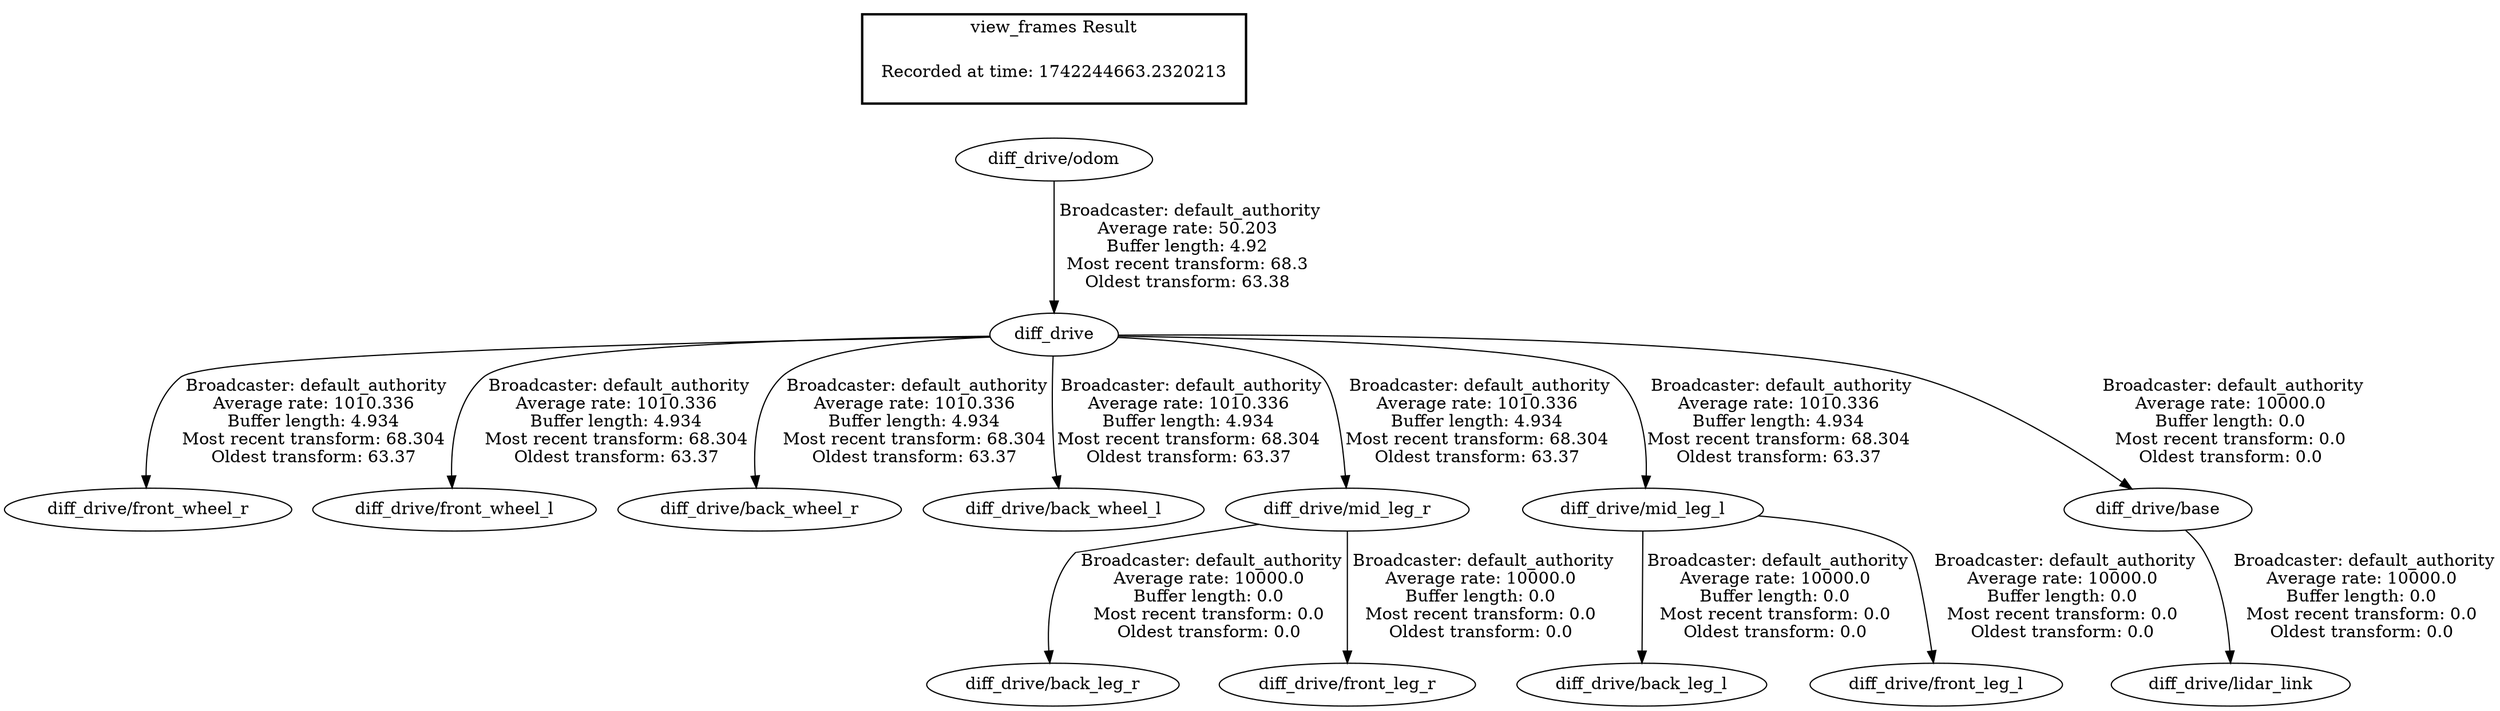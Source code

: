 digraph G {
"diff_drive" -> "diff_drive/front_wheel_r"[label=" Broadcaster: default_authority\nAverage rate: 1010.336\nBuffer length: 4.934\nMost recent transform: 68.304\nOldest transform: 63.37\n"];
"diff_drive/odom" -> "diff_drive"[label=" Broadcaster: default_authority\nAverage rate: 50.203\nBuffer length: 4.92\nMost recent transform: 68.3\nOldest transform: 63.38\n"];
"diff_drive" -> "diff_drive/front_wheel_l"[label=" Broadcaster: default_authority\nAverage rate: 1010.336\nBuffer length: 4.934\nMost recent transform: 68.304\nOldest transform: 63.37\n"];
"diff_drive" -> "diff_drive/back_wheel_r"[label=" Broadcaster: default_authority\nAverage rate: 1010.336\nBuffer length: 4.934\nMost recent transform: 68.304\nOldest transform: 63.37\n"];
"diff_drive" -> "diff_drive/back_wheel_l"[label=" Broadcaster: default_authority\nAverage rate: 1010.336\nBuffer length: 4.934\nMost recent transform: 68.304\nOldest transform: 63.37\n"];
"diff_drive" -> "diff_drive/mid_leg_r"[label=" Broadcaster: default_authority\nAverage rate: 1010.336\nBuffer length: 4.934\nMost recent transform: 68.304\nOldest transform: 63.37\n"];
"diff_drive" -> "diff_drive/mid_leg_l"[label=" Broadcaster: default_authority\nAverage rate: 1010.336\nBuffer length: 4.934\nMost recent transform: 68.304\nOldest transform: 63.37\n"];
"diff_drive" -> "diff_drive/base"[label=" Broadcaster: default_authority\nAverage rate: 10000.0\nBuffer length: 0.0\nMost recent transform: 0.0\nOldest transform: 0.0\n"];
"diff_drive/base" -> "diff_drive/lidar_link"[label=" Broadcaster: default_authority\nAverage rate: 10000.0\nBuffer length: 0.0\nMost recent transform: 0.0\nOldest transform: 0.0\n"];
"diff_drive/mid_leg_l" -> "diff_drive/back_leg_l"[label=" Broadcaster: default_authority\nAverage rate: 10000.0\nBuffer length: 0.0\nMost recent transform: 0.0\nOldest transform: 0.0\n"];
"diff_drive/mid_leg_r" -> "diff_drive/back_leg_r"[label=" Broadcaster: default_authority\nAverage rate: 10000.0\nBuffer length: 0.0\nMost recent transform: 0.0\nOldest transform: 0.0\n"];
"diff_drive/mid_leg_l" -> "diff_drive/front_leg_l"[label=" Broadcaster: default_authority\nAverage rate: 10000.0\nBuffer length: 0.0\nMost recent transform: 0.0\nOldest transform: 0.0\n"];
"diff_drive/mid_leg_r" -> "diff_drive/front_leg_r"[label=" Broadcaster: default_authority\nAverage rate: 10000.0\nBuffer length: 0.0\nMost recent transform: 0.0\nOldest transform: 0.0\n"];
edge [style=invis];
 subgraph cluster_legend { style=bold; color=black; label ="view_frames Result";
"Recorded at time: 1742244663.2320213"[ shape=plaintext ] ;
}->"diff_drive/odom";
}